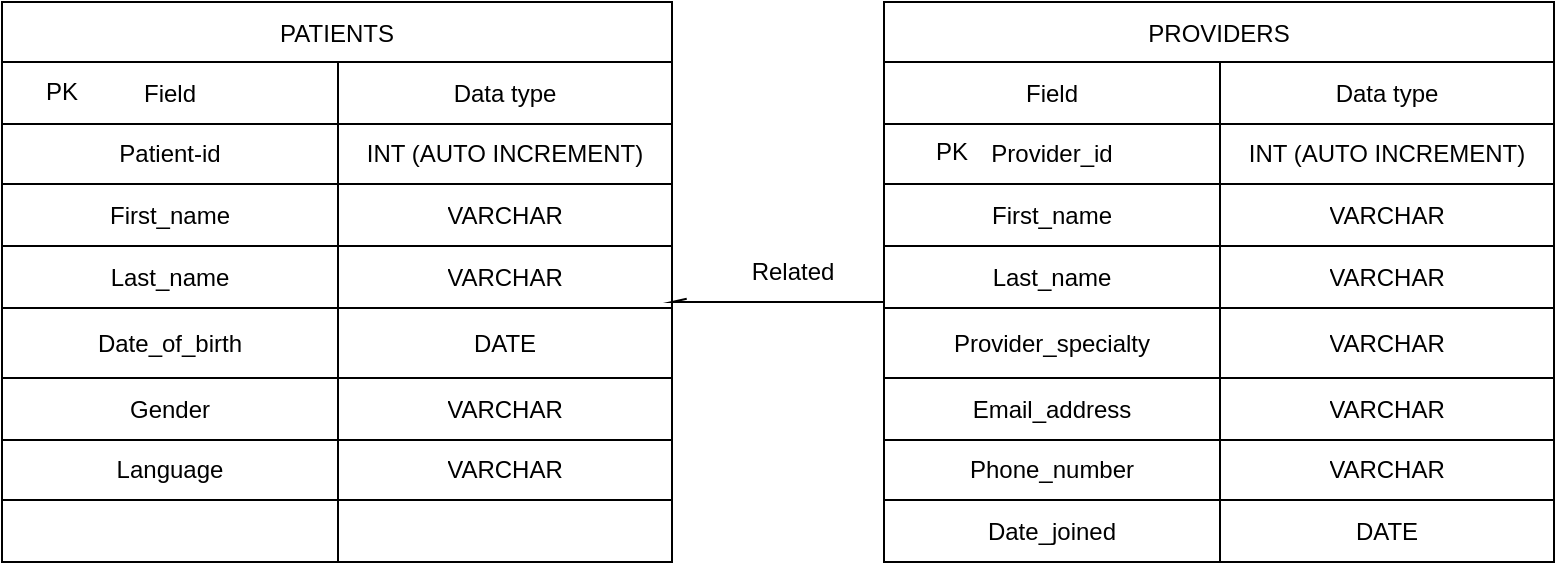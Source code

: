 <mxfile version="26.0.6">
  <diagram id="R2lEEEUBdFMjLlhIrx00" name="Page-1">
    <mxGraphModel dx="780" dy="485" grid="1" gridSize="10" guides="1" tooltips="1" connect="1" arrows="1" fold="1" page="1" pageScale="1" pageWidth="850" pageHeight="1100" math="0" shadow="0" extFonts="Permanent Marker^https://fonts.googleapis.com/css?family=Permanent+Marker">
      <root>
        <mxCell id="0" />
        <mxCell id="1" parent="0" />
        <mxCell id="NbmsGISIxCD2SphW_Kis-65" value="PATIENTS" style="shape=table;startSize=30;container=1;collapsible=0;childLayout=tableLayout;shadow=0;" vertex="1" parent="1">
          <mxGeometry x="85" y="210" width="335" height="280" as="geometry" />
        </mxCell>
        <mxCell id="NbmsGISIxCD2SphW_Kis-66" value="" style="shape=tableRow;horizontal=0;startSize=0;swimlaneHead=0;swimlaneBody=0;strokeColor=inherit;top=0;left=0;bottom=0;right=0;collapsible=0;dropTarget=0;fillColor=none;points=[[0,0.5],[1,0.5]];portConstraint=eastwest;" vertex="1" parent="NbmsGISIxCD2SphW_Kis-65">
          <mxGeometry y="30" width="335" height="31" as="geometry" />
        </mxCell>
        <mxCell id="NbmsGISIxCD2SphW_Kis-67" value="Field" style="shape=partialRectangle;html=1;whiteSpace=wrap;connectable=0;strokeColor=inherit;overflow=hidden;fillColor=none;top=0;left=0;bottom=0;right=0;pointerEvents=1;" vertex="1" parent="NbmsGISIxCD2SphW_Kis-66">
          <mxGeometry width="168" height="31" as="geometry">
            <mxRectangle width="168" height="31" as="alternateBounds" />
          </mxGeometry>
        </mxCell>
        <mxCell id="NbmsGISIxCD2SphW_Kis-68" value="Data type" style="shape=partialRectangle;html=1;whiteSpace=wrap;connectable=0;strokeColor=inherit;overflow=hidden;fillColor=none;top=0;left=0;bottom=0;right=0;pointerEvents=1;" vertex="1" parent="NbmsGISIxCD2SphW_Kis-66">
          <mxGeometry x="168" width="167" height="31" as="geometry">
            <mxRectangle width="167" height="31" as="alternateBounds" />
          </mxGeometry>
        </mxCell>
        <mxCell id="NbmsGISIxCD2SphW_Kis-69" value="" style="shape=tableRow;horizontal=0;startSize=0;swimlaneHead=0;swimlaneBody=0;strokeColor=inherit;top=0;left=0;bottom=0;right=0;collapsible=0;dropTarget=0;fillColor=none;points=[[0,0.5],[1,0.5]];portConstraint=eastwest;" vertex="1" parent="NbmsGISIxCD2SphW_Kis-65">
          <mxGeometry y="61" width="335" height="30" as="geometry" />
        </mxCell>
        <mxCell id="NbmsGISIxCD2SphW_Kis-70" value="Patient-id" style="shape=partialRectangle;html=1;whiteSpace=wrap;connectable=0;strokeColor=inherit;overflow=hidden;fillColor=none;top=0;left=0;bottom=0;right=0;pointerEvents=1;" vertex="1" parent="NbmsGISIxCD2SphW_Kis-69">
          <mxGeometry width="168" height="30" as="geometry">
            <mxRectangle width="168" height="30" as="alternateBounds" />
          </mxGeometry>
        </mxCell>
        <mxCell id="NbmsGISIxCD2SphW_Kis-71" value="INT (AUTO INCREMENT)" style="shape=partialRectangle;html=1;whiteSpace=wrap;connectable=0;strokeColor=inherit;overflow=hidden;fillColor=none;top=0;left=0;bottom=0;right=0;pointerEvents=1;" vertex="1" parent="NbmsGISIxCD2SphW_Kis-69">
          <mxGeometry x="168" width="167" height="30" as="geometry">
            <mxRectangle width="167" height="30" as="alternateBounds" />
          </mxGeometry>
        </mxCell>
        <mxCell id="NbmsGISIxCD2SphW_Kis-72" value="" style="shape=tableRow;horizontal=0;startSize=0;swimlaneHead=0;swimlaneBody=0;strokeColor=inherit;top=0;left=0;bottom=0;right=0;collapsible=0;dropTarget=0;fillColor=none;points=[[0,0.5],[1,0.5]];portConstraint=eastwest;" vertex="1" parent="NbmsGISIxCD2SphW_Kis-65">
          <mxGeometry y="91" width="335" height="31" as="geometry" />
        </mxCell>
        <mxCell id="NbmsGISIxCD2SphW_Kis-73" value="First_name" style="shape=partialRectangle;html=1;whiteSpace=wrap;connectable=0;strokeColor=inherit;overflow=hidden;fillColor=none;top=0;left=0;bottom=0;right=0;pointerEvents=1;" vertex="1" parent="NbmsGISIxCD2SphW_Kis-72">
          <mxGeometry width="168" height="31" as="geometry">
            <mxRectangle width="168" height="31" as="alternateBounds" />
          </mxGeometry>
        </mxCell>
        <mxCell id="NbmsGISIxCD2SphW_Kis-74" value="VARCHAR" style="shape=partialRectangle;html=1;whiteSpace=wrap;connectable=0;strokeColor=inherit;overflow=hidden;fillColor=none;top=0;left=0;bottom=0;right=0;pointerEvents=1;" vertex="1" parent="NbmsGISIxCD2SphW_Kis-72">
          <mxGeometry x="168" width="167" height="31" as="geometry">
            <mxRectangle width="167" height="31" as="alternateBounds" />
          </mxGeometry>
        </mxCell>
        <mxCell id="NbmsGISIxCD2SphW_Kis-75" value="" style="shape=tableRow;horizontal=0;startSize=0;swimlaneHead=0;swimlaneBody=0;strokeColor=inherit;top=0;left=0;bottom=0;right=0;collapsible=0;dropTarget=0;fillColor=none;points=[[0,0.5],[1,0.5]];portConstraint=eastwest;" vertex="1" parent="NbmsGISIxCD2SphW_Kis-65">
          <mxGeometry y="122" width="335" height="31" as="geometry" />
        </mxCell>
        <mxCell id="NbmsGISIxCD2SphW_Kis-76" value="Last_name" style="shape=partialRectangle;html=1;whiteSpace=wrap;connectable=0;strokeColor=inherit;overflow=hidden;fillColor=none;top=0;left=0;bottom=0;right=0;pointerEvents=1;" vertex="1" parent="NbmsGISIxCD2SphW_Kis-75">
          <mxGeometry width="168" height="31" as="geometry">
            <mxRectangle width="168" height="31" as="alternateBounds" />
          </mxGeometry>
        </mxCell>
        <mxCell id="NbmsGISIxCD2SphW_Kis-77" value="VARCHAR" style="shape=partialRectangle;html=1;whiteSpace=wrap;connectable=0;strokeColor=inherit;overflow=hidden;fillColor=none;top=0;left=0;bottom=0;right=0;pointerEvents=1;" vertex="1" parent="NbmsGISIxCD2SphW_Kis-75">
          <mxGeometry x="168" width="167" height="31" as="geometry">
            <mxRectangle width="167" height="31" as="alternateBounds" />
          </mxGeometry>
        </mxCell>
        <mxCell id="NbmsGISIxCD2SphW_Kis-78" value="" style="shape=tableRow;horizontal=0;startSize=0;swimlaneHead=0;swimlaneBody=0;strokeColor=inherit;top=0;left=0;bottom=0;right=0;collapsible=0;dropTarget=0;fillColor=none;points=[[0,0.5],[1,0.5]];portConstraint=eastwest;" vertex="1" parent="NbmsGISIxCD2SphW_Kis-65">
          <mxGeometry y="153" width="335" height="35" as="geometry" />
        </mxCell>
        <mxCell id="NbmsGISIxCD2SphW_Kis-79" value="Date_of_birth" style="shape=partialRectangle;html=1;whiteSpace=wrap;connectable=0;strokeColor=inherit;overflow=hidden;fillColor=none;top=0;left=0;bottom=0;right=0;pointerEvents=1;" vertex="1" parent="NbmsGISIxCD2SphW_Kis-78">
          <mxGeometry width="168" height="35" as="geometry">
            <mxRectangle width="168" height="35" as="alternateBounds" />
          </mxGeometry>
        </mxCell>
        <mxCell id="NbmsGISIxCD2SphW_Kis-80" value="DATE" style="shape=partialRectangle;html=1;whiteSpace=wrap;connectable=0;strokeColor=inherit;overflow=hidden;fillColor=none;top=0;left=0;bottom=0;right=0;pointerEvents=1;" vertex="1" parent="NbmsGISIxCD2SphW_Kis-78">
          <mxGeometry x="168" width="167" height="35" as="geometry">
            <mxRectangle width="167" height="35" as="alternateBounds" />
          </mxGeometry>
        </mxCell>
        <mxCell id="NbmsGISIxCD2SphW_Kis-81" value="" style="shape=tableRow;horizontal=0;startSize=0;swimlaneHead=0;swimlaneBody=0;strokeColor=inherit;top=0;left=0;bottom=0;right=0;collapsible=0;dropTarget=0;fillColor=none;points=[[0,0.5],[1,0.5]];portConstraint=eastwest;" vertex="1" parent="NbmsGISIxCD2SphW_Kis-65">
          <mxGeometry y="188" width="335" height="31" as="geometry" />
        </mxCell>
        <mxCell id="NbmsGISIxCD2SphW_Kis-82" value="Gender" style="shape=partialRectangle;html=1;whiteSpace=wrap;connectable=0;strokeColor=inherit;overflow=hidden;fillColor=none;top=0;left=0;bottom=0;right=0;pointerEvents=1;" vertex="1" parent="NbmsGISIxCD2SphW_Kis-81">
          <mxGeometry width="168" height="31" as="geometry">
            <mxRectangle width="168" height="31" as="alternateBounds" />
          </mxGeometry>
        </mxCell>
        <mxCell id="NbmsGISIxCD2SphW_Kis-83" value="VARCHAR" style="shape=partialRectangle;html=1;whiteSpace=wrap;connectable=0;strokeColor=inherit;overflow=hidden;fillColor=none;top=0;left=0;bottom=0;right=0;pointerEvents=1;" vertex="1" parent="NbmsGISIxCD2SphW_Kis-81">
          <mxGeometry x="168" width="167" height="31" as="geometry">
            <mxRectangle width="167" height="31" as="alternateBounds" />
          </mxGeometry>
        </mxCell>
        <mxCell id="NbmsGISIxCD2SphW_Kis-84" value="" style="shape=tableRow;horizontal=0;startSize=0;swimlaneHead=0;swimlaneBody=0;strokeColor=inherit;top=0;left=0;bottom=0;right=0;collapsible=0;dropTarget=0;fillColor=none;points=[[0,0.5],[1,0.5]];portConstraint=eastwest;" vertex="1" parent="NbmsGISIxCD2SphW_Kis-65">
          <mxGeometry y="219" width="335" height="30" as="geometry" />
        </mxCell>
        <mxCell id="NbmsGISIxCD2SphW_Kis-85" value="Language" style="shape=partialRectangle;html=1;whiteSpace=wrap;connectable=0;strokeColor=inherit;overflow=hidden;fillColor=none;top=0;left=0;bottom=0;right=0;pointerEvents=1;" vertex="1" parent="NbmsGISIxCD2SphW_Kis-84">
          <mxGeometry width="168" height="30" as="geometry">
            <mxRectangle width="168" height="30" as="alternateBounds" />
          </mxGeometry>
        </mxCell>
        <mxCell id="NbmsGISIxCD2SphW_Kis-86" value="VARCHAR" style="shape=partialRectangle;html=1;whiteSpace=wrap;connectable=0;strokeColor=inherit;overflow=hidden;fillColor=none;top=0;left=0;bottom=0;right=0;pointerEvents=1;" vertex="1" parent="NbmsGISIxCD2SphW_Kis-84">
          <mxGeometry x="168" width="167" height="30" as="geometry">
            <mxRectangle width="167" height="30" as="alternateBounds" />
          </mxGeometry>
        </mxCell>
        <mxCell id="NbmsGISIxCD2SphW_Kis-87" value="" style="shape=tableRow;horizontal=0;startSize=0;swimlaneHead=0;swimlaneBody=0;strokeColor=inherit;top=0;left=0;bottom=0;right=0;collapsible=0;dropTarget=0;fillColor=none;points=[[0,0.5],[1,0.5]];portConstraint=eastwest;" vertex="1" parent="NbmsGISIxCD2SphW_Kis-65">
          <mxGeometry y="249" width="335" height="31" as="geometry" />
        </mxCell>
        <mxCell id="NbmsGISIxCD2SphW_Kis-88" value="" style="shape=partialRectangle;html=1;whiteSpace=wrap;connectable=0;strokeColor=inherit;overflow=hidden;fillColor=none;top=0;left=0;bottom=0;right=0;pointerEvents=1;" vertex="1" parent="NbmsGISIxCD2SphW_Kis-87">
          <mxGeometry width="168" height="31" as="geometry">
            <mxRectangle width="168" height="31" as="alternateBounds" />
          </mxGeometry>
        </mxCell>
        <mxCell id="NbmsGISIxCD2SphW_Kis-89" value="" style="shape=partialRectangle;html=1;whiteSpace=wrap;connectable=0;strokeColor=inherit;overflow=hidden;fillColor=none;top=0;left=0;bottom=0;right=0;pointerEvents=1;" vertex="1" parent="NbmsGISIxCD2SphW_Kis-87">
          <mxGeometry x="168" width="167" height="31" as="geometry">
            <mxRectangle width="167" height="31" as="alternateBounds" />
          </mxGeometry>
        </mxCell>
        <mxCell id="NbmsGISIxCD2SphW_Kis-125" value="PK" style="text;html=1;align=center;verticalAlign=middle;whiteSpace=wrap;rounded=0;" vertex="1" parent="1">
          <mxGeometry x="85" y="240" width="60" height="30" as="geometry" />
        </mxCell>
        <mxCell id="NbmsGISIxCD2SphW_Kis-126" value="PROVIDERS" style="shape=table;startSize=30;container=1;collapsible=0;childLayout=tableLayout;shadow=0;" vertex="1" parent="1">
          <mxGeometry x="526" y="210" width="335" height="280" as="geometry" />
        </mxCell>
        <mxCell id="NbmsGISIxCD2SphW_Kis-127" value="" style="shape=tableRow;horizontal=0;startSize=0;swimlaneHead=0;swimlaneBody=0;strokeColor=inherit;top=0;left=0;bottom=0;right=0;collapsible=0;dropTarget=0;fillColor=none;points=[[0,0.5],[1,0.5]];portConstraint=eastwest;" vertex="1" parent="NbmsGISIxCD2SphW_Kis-126">
          <mxGeometry y="30" width="335" height="31" as="geometry" />
        </mxCell>
        <mxCell id="NbmsGISIxCD2SphW_Kis-128" value="Field" style="shape=partialRectangle;html=1;whiteSpace=wrap;connectable=0;strokeColor=inherit;overflow=hidden;fillColor=none;top=0;left=0;bottom=0;right=0;pointerEvents=1;" vertex="1" parent="NbmsGISIxCD2SphW_Kis-127">
          <mxGeometry width="168" height="31" as="geometry">
            <mxRectangle width="168" height="31" as="alternateBounds" />
          </mxGeometry>
        </mxCell>
        <mxCell id="NbmsGISIxCD2SphW_Kis-129" value="Data type" style="shape=partialRectangle;html=1;whiteSpace=wrap;connectable=0;strokeColor=inherit;overflow=hidden;fillColor=none;top=0;left=0;bottom=0;right=0;pointerEvents=1;" vertex="1" parent="NbmsGISIxCD2SphW_Kis-127">
          <mxGeometry x="168" width="167" height="31" as="geometry">
            <mxRectangle width="167" height="31" as="alternateBounds" />
          </mxGeometry>
        </mxCell>
        <mxCell id="NbmsGISIxCD2SphW_Kis-130" value="" style="shape=tableRow;horizontal=0;startSize=0;swimlaneHead=0;swimlaneBody=0;strokeColor=inherit;top=0;left=0;bottom=0;right=0;collapsible=0;dropTarget=0;fillColor=none;points=[[0,0.5],[1,0.5]];portConstraint=eastwest;" vertex="1" parent="NbmsGISIxCD2SphW_Kis-126">
          <mxGeometry y="61" width="335" height="30" as="geometry" />
        </mxCell>
        <mxCell id="NbmsGISIxCD2SphW_Kis-131" value="Provider_id" style="shape=partialRectangle;html=1;whiteSpace=wrap;connectable=0;strokeColor=inherit;overflow=hidden;fillColor=none;top=0;left=0;bottom=0;right=0;pointerEvents=1;" vertex="1" parent="NbmsGISIxCD2SphW_Kis-130">
          <mxGeometry width="168" height="30" as="geometry">
            <mxRectangle width="168" height="30" as="alternateBounds" />
          </mxGeometry>
        </mxCell>
        <mxCell id="NbmsGISIxCD2SphW_Kis-132" value="INT (AUTO INCREMENT)" style="shape=partialRectangle;html=1;whiteSpace=wrap;connectable=0;strokeColor=inherit;overflow=hidden;fillColor=none;top=0;left=0;bottom=0;right=0;pointerEvents=1;" vertex="1" parent="NbmsGISIxCD2SphW_Kis-130">
          <mxGeometry x="168" width="167" height="30" as="geometry">
            <mxRectangle width="167" height="30" as="alternateBounds" />
          </mxGeometry>
        </mxCell>
        <mxCell id="NbmsGISIxCD2SphW_Kis-133" value="" style="shape=tableRow;horizontal=0;startSize=0;swimlaneHead=0;swimlaneBody=0;strokeColor=inherit;top=0;left=0;bottom=0;right=0;collapsible=0;dropTarget=0;fillColor=none;points=[[0,0.5],[1,0.5]];portConstraint=eastwest;" vertex="1" parent="NbmsGISIxCD2SphW_Kis-126">
          <mxGeometry y="91" width="335" height="31" as="geometry" />
        </mxCell>
        <mxCell id="NbmsGISIxCD2SphW_Kis-134" value="First_name" style="shape=partialRectangle;html=1;whiteSpace=wrap;connectable=0;strokeColor=inherit;overflow=hidden;fillColor=none;top=0;left=0;bottom=0;right=0;pointerEvents=1;" vertex="1" parent="NbmsGISIxCD2SphW_Kis-133">
          <mxGeometry width="168" height="31" as="geometry">
            <mxRectangle width="168" height="31" as="alternateBounds" />
          </mxGeometry>
        </mxCell>
        <mxCell id="NbmsGISIxCD2SphW_Kis-135" value="VARCHAR" style="shape=partialRectangle;html=1;whiteSpace=wrap;connectable=0;strokeColor=inherit;overflow=hidden;fillColor=none;top=0;left=0;bottom=0;right=0;pointerEvents=1;" vertex="1" parent="NbmsGISIxCD2SphW_Kis-133">
          <mxGeometry x="168" width="167" height="31" as="geometry">
            <mxRectangle width="167" height="31" as="alternateBounds" />
          </mxGeometry>
        </mxCell>
        <mxCell id="NbmsGISIxCD2SphW_Kis-136" value="" style="shape=tableRow;horizontal=0;startSize=0;swimlaneHead=0;swimlaneBody=0;strokeColor=inherit;top=0;left=0;bottom=0;right=0;collapsible=0;dropTarget=0;fillColor=none;points=[[0,0.5],[1,0.5]];portConstraint=eastwest;" vertex="1" parent="NbmsGISIxCD2SphW_Kis-126">
          <mxGeometry y="122" width="335" height="31" as="geometry" />
        </mxCell>
        <mxCell id="NbmsGISIxCD2SphW_Kis-137" value="Last_name" style="shape=partialRectangle;html=1;whiteSpace=wrap;connectable=0;strokeColor=inherit;overflow=hidden;fillColor=none;top=0;left=0;bottom=0;right=0;pointerEvents=1;" vertex="1" parent="NbmsGISIxCD2SphW_Kis-136">
          <mxGeometry width="168" height="31" as="geometry">
            <mxRectangle width="168" height="31" as="alternateBounds" />
          </mxGeometry>
        </mxCell>
        <mxCell id="NbmsGISIxCD2SphW_Kis-138" value="VARCHAR" style="shape=partialRectangle;html=1;whiteSpace=wrap;connectable=0;strokeColor=inherit;overflow=hidden;fillColor=none;top=0;left=0;bottom=0;right=0;pointerEvents=1;" vertex="1" parent="NbmsGISIxCD2SphW_Kis-136">
          <mxGeometry x="168" width="167" height="31" as="geometry">
            <mxRectangle width="167" height="31" as="alternateBounds" />
          </mxGeometry>
        </mxCell>
        <mxCell id="NbmsGISIxCD2SphW_Kis-139" value="" style="shape=tableRow;horizontal=0;startSize=0;swimlaneHead=0;swimlaneBody=0;strokeColor=inherit;top=0;left=0;bottom=0;right=0;collapsible=0;dropTarget=0;fillColor=none;points=[[0,0.5],[1,0.5]];portConstraint=eastwest;" vertex="1" parent="NbmsGISIxCD2SphW_Kis-126">
          <mxGeometry y="153" width="335" height="35" as="geometry" />
        </mxCell>
        <mxCell id="NbmsGISIxCD2SphW_Kis-140" value="Provider_specialty" style="shape=partialRectangle;html=1;whiteSpace=wrap;connectable=0;strokeColor=inherit;overflow=hidden;fillColor=none;top=0;left=0;bottom=0;right=0;pointerEvents=1;" vertex="1" parent="NbmsGISIxCD2SphW_Kis-139">
          <mxGeometry width="168" height="35" as="geometry">
            <mxRectangle width="168" height="35" as="alternateBounds" />
          </mxGeometry>
        </mxCell>
        <mxCell id="NbmsGISIxCD2SphW_Kis-141" value="VARCHAR" style="shape=partialRectangle;html=1;whiteSpace=wrap;connectable=0;strokeColor=inherit;overflow=hidden;fillColor=none;top=0;left=0;bottom=0;right=0;pointerEvents=1;" vertex="1" parent="NbmsGISIxCD2SphW_Kis-139">
          <mxGeometry x="168" width="167" height="35" as="geometry">
            <mxRectangle width="167" height="35" as="alternateBounds" />
          </mxGeometry>
        </mxCell>
        <mxCell id="NbmsGISIxCD2SphW_Kis-142" value="" style="shape=tableRow;horizontal=0;startSize=0;swimlaneHead=0;swimlaneBody=0;strokeColor=inherit;top=0;left=0;bottom=0;right=0;collapsible=0;dropTarget=0;fillColor=none;points=[[0,0.5],[1,0.5]];portConstraint=eastwest;" vertex="1" parent="NbmsGISIxCD2SphW_Kis-126">
          <mxGeometry y="188" width="335" height="31" as="geometry" />
        </mxCell>
        <mxCell id="NbmsGISIxCD2SphW_Kis-143" value="Email_address" style="shape=partialRectangle;html=1;whiteSpace=wrap;connectable=0;strokeColor=inherit;overflow=hidden;fillColor=none;top=0;left=0;bottom=0;right=0;pointerEvents=1;" vertex="1" parent="NbmsGISIxCD2SphW_Kis-142">
          <mxGeometry width="168" height="31" as="geometry">
            <mxRectangle width="168" height="31" as="alternateBounds" />
          </mxGeometry>
        </mxCell>
        <mxCell id="NbmsGISIxCD2SphW_Kis-144" value="VARCHAR" style="shape=partialRectangle;html=1;whiteSpace=wrap;connectable=0;strokeColor=inherit;overflow=hidden;fillColor=none;top=0;left=0;bottom=0;right=0;pointerEvents=1;" vertex="1" parent="NbmsGISIxCD2SphW_Kis-142">
          <mxGeometry x="168" width="167" height="31" as="geometry">
            <mxRectangle width="167" height="31" as="alternateBounds" />
          </mxGeometry>
        </mxCell>
        <mxCell id="NbmsGISIxCD2SphW_Kis-145" value="" style="shape=tableRow;horizontal=0;startSize=0;swimlaneHead=0;swimlaneBody=0;strokeColor=inherit;top=0;left=0;bottom=0;right=0;collapsible=0;dropTarget=0;fillColor=none;points=[[0,0.5],[1,0.5]];portConstraint=eastwest;" vertex="1" parent="NbmsGISIxCD2SphW_Kis-126">
          <mxGeometry y="219" width="335" height="30" as="geometry" />
        </mxCell>
        <mxCell id="NbmsGISIxCD2SphW_Kis-146" value="Phone_number" style="shape=partialRectangle;html=1;whiteSpace=wrap;connectable=0;strokeColor=inherit;overflow=hidden;fillColor=none;top=0;left=0;bottom=0;right=0;pointerEvents=1;" vertex="1" parent="NbmsGISIxCD2SphW_Kis-145">
          <mxGeometry width="168" height="30" as="geometry">
            <mxRectangle width="168" height="30" as="alternateBounds" />
          </mxGeometry>
        </mxCell>
        <mxCell id="NbmsGISIxCD2SphW_Kis-147" value="VARCHAR" style="shape=partialRectangle;html=1;whiteSpace=wrap;connectable=0;strokeColor=inherit;overflow=hidden;fillColor=none;top=0;left=0;bottom=0;right=0;pointerEvents=1;" vertex="1" parent="NbmsGISIxCD2SphW_Kis-145">
          <mxGeometry x="168" width="167" height="30" as="geometry">
            <mxRectangle width="167" height="30" as="alternateBounds" />
          </mxGeometry>
        </mxCell>
        <mxCell id="NbmsGISIxCD2SphW_Kis-148" value="" style="shape=tableRow;horizontal=0;startSize=0;swimlaneHead=0;swimlaneBody=0;strokeColor=inherit;top=0;left=0;bottom=0;right=0;collapsible=0;dropTarget=0;fillColor=none;points=[[0,0.5],[1,0.5]];portConstraint=eastwest;" vertex="1" parent="NbmsGISIxCD2SphW_Kis-126">
          <mxGeometry y="249" width="335" height="31" as="geometry" />
        </mxCell>
        <mxCell id="NbmsGISIxCD2SphW_Kis-149" value="Date_joined" style="shape=partialRectangle;html=1;whiteSpace=wrap;connectable=0;strokeColor=inherit;overflow=hidden;fillColor=none;top=0;left=0;bottom=0;right=0;pointerEvents=1;" vertex="1" parent="NbmsGISIxCD2SphW_Kis-148">
          <mxGeometry width="168" height="31" as="geometry">
            <mxRectangle width="168" height="31" as="alternateBounds" />
          </mxGeometry>
        </mxCell>
        <mxCell id="NbmsGISIxCD2SphW_Kis-150" value="DATE" style="shape=partialRectangle;html=1;whiteSpace=wrap;connectable=0;strokeColor=inherit;overflow=hidden;fillColor=none;top=0;left=0;bottom=0;right=0;pointerEvents=1;" vertex="1" parent="NbmsGISIxCD2SphW_Kis-148">
          <mxGeometry x="168" width="167" height="31" as="geometry">
            <mxRectangle width="167" height="31" as="alternateBounds" />
          </mxGeometry>
        </mxCell>
        <mxCell id="NbmsGISIxCD2SphW_Kis-151" value="PK" style="text;html=1;align=center;verticalAlign=middle;whiteSpace=wrap;rounded=0;" vertex="1" parent="1">
          <mxGeometry x="530" y="270" width="60" height="30" as="geometry" />
        </mxCell>
        <mxCell id="NbmsGISIxCD2SphW_Kis-154" value="" style="endArrow=none;html=1;rounded=0;exitX=1.022;exitY=-0.133;exitDx=0;exitDy=0;exitPerimeter=0;" edge="1" parent="1" source="NbmsGISIxCD2SphW_Kis-78">
          <mxGeometry width="50" height="50" relative="1" as="geometry">
            <mxPoint x="476" y="410" as="sourcePoint" />
            <mxPoint x="526" y="360" as="targetPoint" />
            <Array as="points">
              <mxPoint x="420" y="360" />
            </Array>
          </mxGeometry>
        </mxCell>
        <mxCell id="NbmsGISIxCD2SphW_Kis-155" value="Related" style="text;html=1;align=center;verticalAlign=middle;resizable=0;points=[];autosize=1;strokeColor=none;fillColor=none;" vertex="1" parent="1">
          <mxGeometry x="450" y="330" width="60" height="30" as="geometry" />
        </mxCell>
      </root>
    </mxGraphModel>
  </diagram>
</mxfile>
